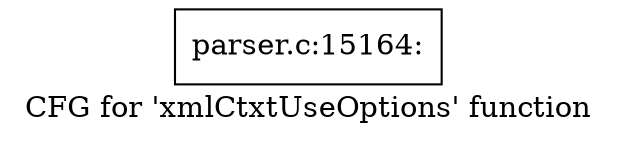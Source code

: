 digraph "CFG for 'xmlCtxtUseOptions' function" {
	label="CFG for 'xmlCtxtUseOptions' function";

	Node0x55d73bf7e6f0 [shape=record,label="{parser.c:15164:}"];
}
